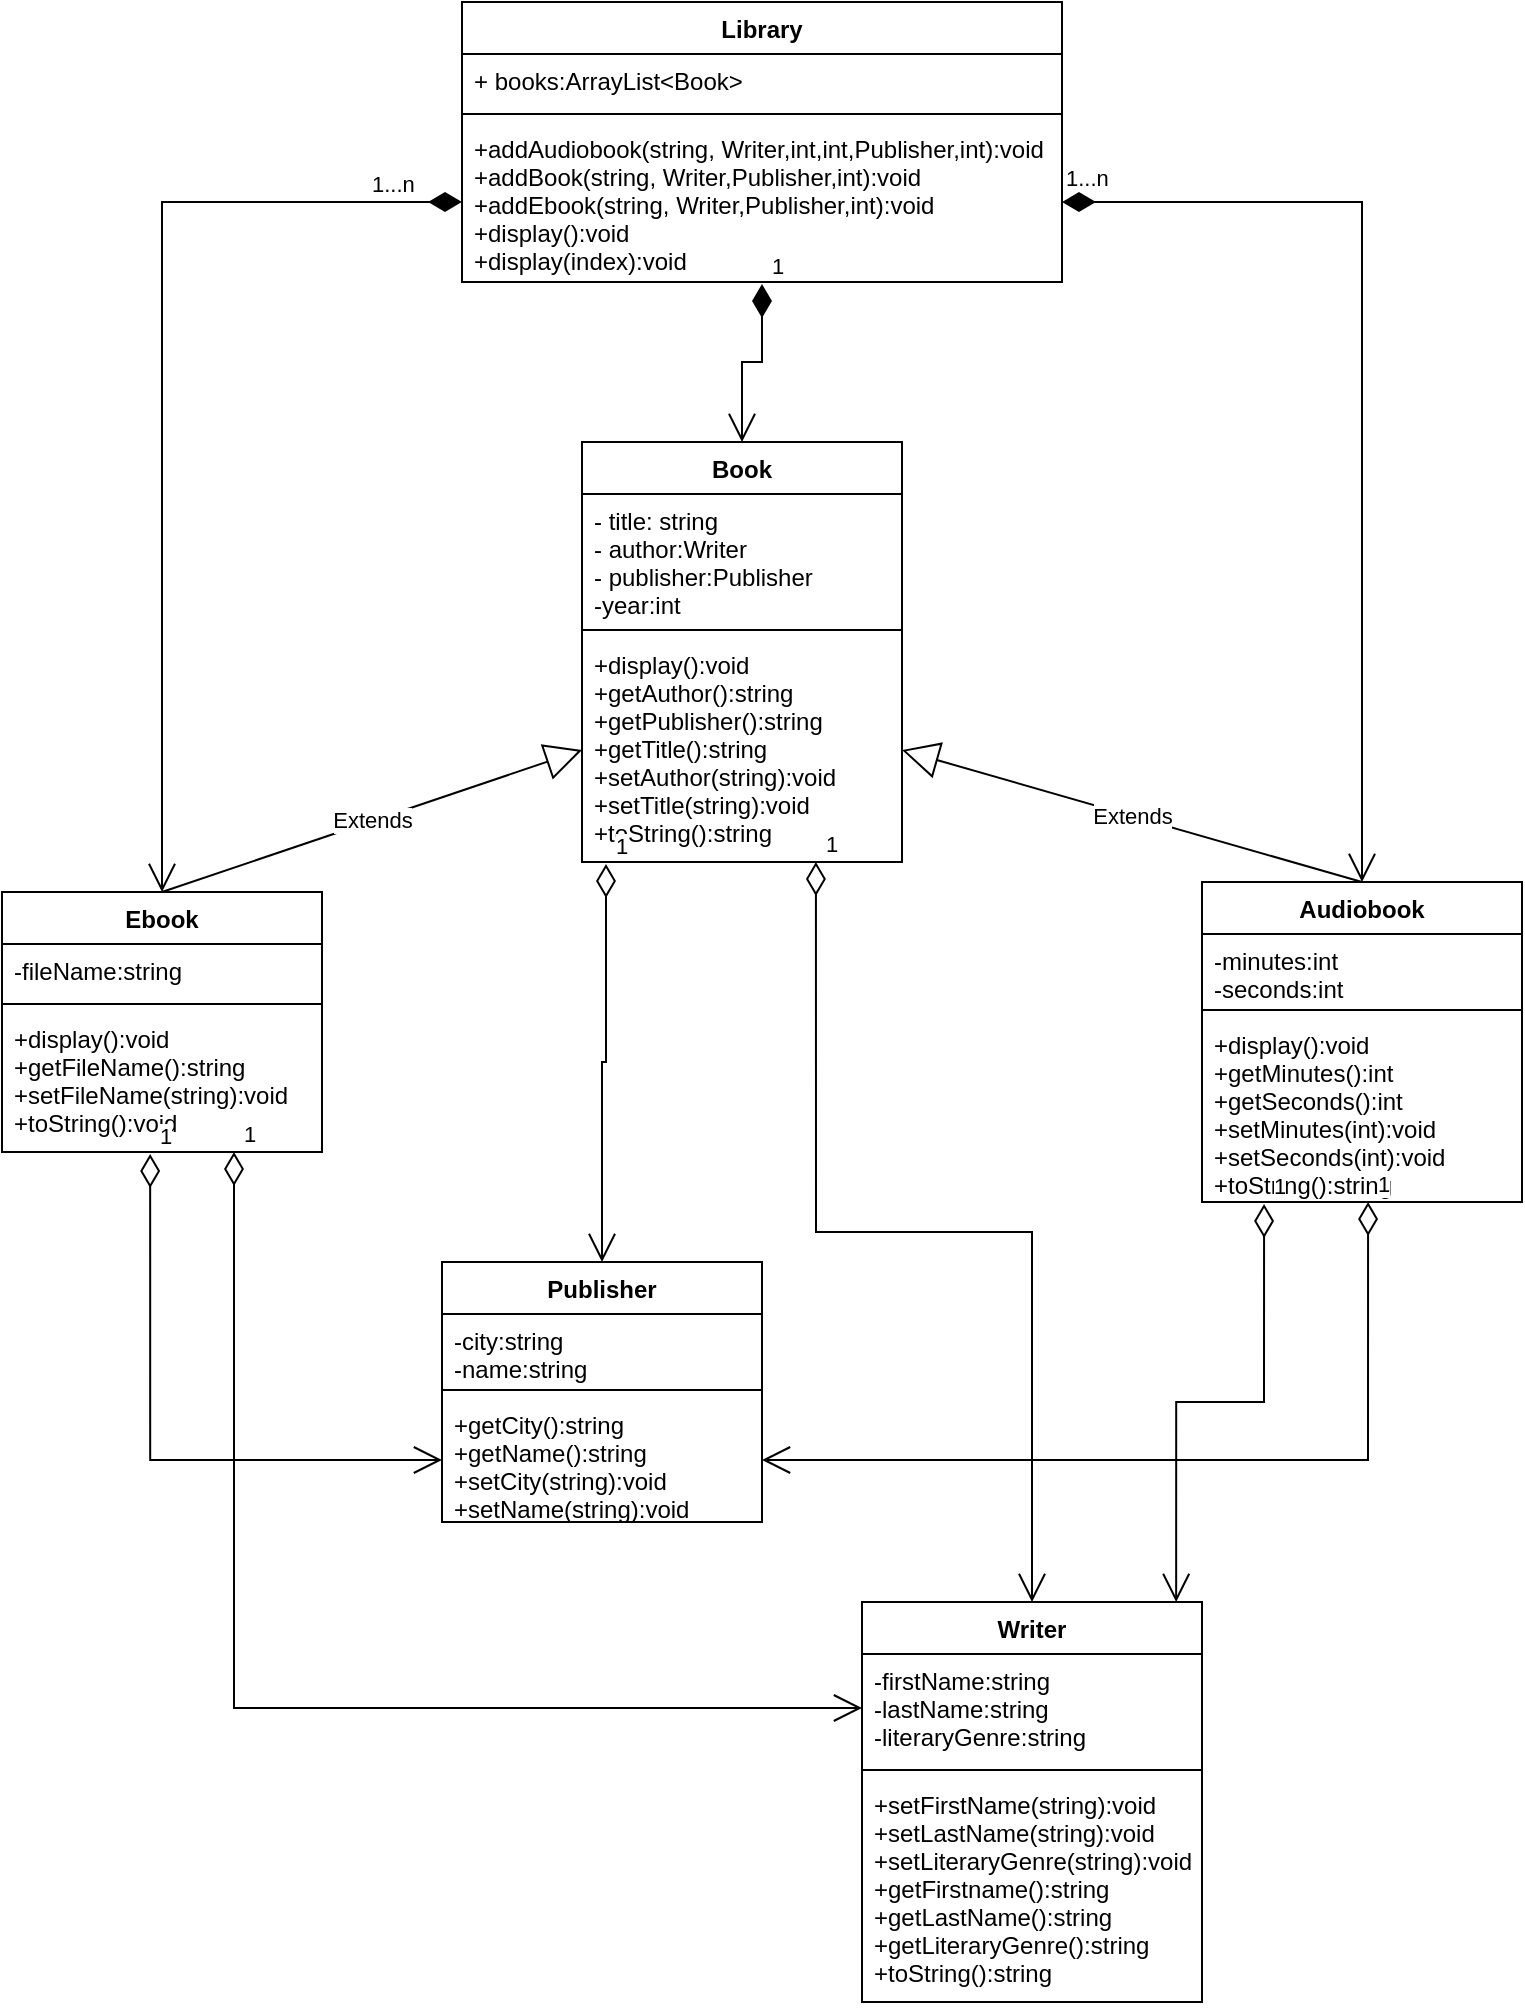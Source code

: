 <mxfile version="15.8.6" type="device"><diagram id="C5RBs43oDa-KdzZeNtuy" name="Page-1"><mxGraphModel dx="833" dy="678" grid="1" gridSize="10" guides="1" tooltips="1" connect="1" arrows="1" fold="1" page="1" pageScale="1" pageWidth="827" pageHeight="1169" math="0" shadow="0"><root><mxCell id="WIyWlLk6GJQsqaUBKTNV-0"/><mxCell id="WIyWlLk6GJQsqaUBKTNV-1" parent="WIyWlLk6GJQsqaUBKTNV-0"/><mxCell id="jxnIHzXuVNeyCeXRxgzC-0" value="Audiobook" style="swimlane;fontStyle=1;align=center;verticalAlign=top;childLayout=stackLayout;horizontal=1;startSize=26;horizontalStack=0;resizeParent=1;resizeParentMax=0;resizeLast=0;collapsible=1;marginBottom=0;" vertex="1" parent="WIyWlLk6GJQsqaUBKTNV-1"><mxGeometry x="660" y="450" width="160" height="160" as="geometry"/></mxCell><mxCell id="jxnIHzXuVNeyCeXRxgzC-1" value="-minutes:int&#10;-seconds:int" style="text;strokeColor=none;fillColor=none;align=left;verticalAlign=top;spacingLeft=4;spacingRight=4;overflow=hidden;rotatable=0;points=[[0,0.5],[1,0.5]];portConstraint=eastwest;" vertex="1" parent="jxnIHzXuVNeyCeXRxgzC-0"><mxGeometry y="26" width="160" height="34" as="geometry"/></mxCell><mxCell id="jxnIHzXuVNeyCeXRxgzC-2" value="" style="line;strokeWidth=1;fillColor=none;align=left;verticalAlign=middle;spacingTop=-1;spacingLeft=3;spacingRight=3;rotatable=0;labelPosition=right;points=[];portConstraint=eastwest;" vertex="1" parent="jxnIHzXuVNeyCeXRxgzC-0"><mxGeometry y="60" width="160" height="8" as="geometry"/></mxCell><mxCell id="jxnIHzXuVNeyCeXRxgzC-3" value="+display():void&#10;+getMinutes():int&#10;+getSeconds():int&#10;+setMinutes(int):void&#10;+setSeconds(int):void&#10;+toString():string" style="text;strokeColor=none;fillColor=none;align=left;verticalAlign=top;spacingLeft=4;spacingRight=4;overflow=hidden;rotatable=0;points=[[0,0.5],[1,0.5]];portConstraint=eastwest;" vertex="1" parent="jxnIHzXuVNeyCeXRxgzC-0"><mxGeometry y="68" width="160" height="92" as="geometry"/></mxCell><mxCell id="jxnIHzXuVNeyCeXRxgzC-4" value="Publisher" style="swimlane;fontStyle=1;align=center;verticalAlign=top;childLayout=stackLayout;horizontal=1;startSize=26;horizontalStack=0;resizeParent=1;resizeParentMax=0;resizeLast=0;collapsible=1;marginBottom=0;" vertex="1" parent="WIyWlLk6GJQsqaUBKTNV-1"><mxGeometry x="280" y="640" width="160" height="130" as="geometry"/></mxCell><mxCell id="jxnIHzXuVNeyCeXRxgzC-5" value="-city:string&#10;-name:string" style="text;strokeColor=none;fillColor=none;align=left;verticalAlign=top;spacingLeft=4;spacingRight=4;overflow=hidden;rotatable=0;points=[[0,0.5],[1,0.5]];portConstraint=eastwest;" vertex="1" parent="jxnIHzXuVNeyCeXRxgzC-4"><mxGeometry y="26" width="160" height="34" as="geometry"/></mxCell><mxCell id="jxnIHzXuVNeyCeXRxgzC-6" value="" style="line;strokeWidth=1;fillColor=none;align=left;verticalAlign=middle;spacingTop=-1;spacingLeft=3;spacingRight=3;rotatable=0;labelPosition=right;points=[];portConstraint=eastwest;" vertex="1" parent="jxnIHzXuVNeyCeXRxgzC-4"><mxGeometry y="60" width="160" height="8" as="geometry"/></mxCell><mxCell id="jxnIHzXuVNeyCeXRxgzC-7" value="+getCity():string&#10;+getName():string&#10;+setCity(string):void&#10;+setName(string):void" style="text;strokeColor=none;fillColor=none;align=left;verticalAlign=top;spacingLeft=4;spacingRight=4;overflow=hidden;rotatable=0;points=[[0,0.5],[1,0.5]];portConstraint=eastwest;" vertex="1" parent="jxnIHzXuVNeyCeXRxgzC-4"><mxGeometry y="68" width="160" height="62" as="geometry"/></mxCell><mxCell id="jxnIHzXuVNeyCeXRxgzC-8" value="Ebook" style="swimlane;fontStyle=1;align=center;verticalAlign=top;childLayout=stackLayout;horizontal=1;startSize=26;horizontalStack=0;resizeParent=1;resizeParentMax=0;resizeLast=0;collapsible=1;marginBottom=0;" vertex="1" parent="WIyWlLk6GJQsqaUBKTNV-1"><mxGeometry x="60" y="455" width="160" height="130" as="geometry"/></mxCell><mxCell id="jxnIHzXuVNeyCeXRxgzC-9" value="-fileName:string" style="text;strokeColor=none;fillColor=none;align=left;verticalAlign=top;spacingLeft=4;spacingRight=4;overflow=hidden;rotatable=0;points=[[0,0.5],[1,0.5]];portConstraint=eastwest;" vertex="1" parent="jxnIHzXuVNeyCeXRxgzC-8"><mxGeometry y="26" width="160" height="26" as="geometry"/></mxCell><mxCell id="jxnIHzXuVNeyCeXRxgzC-10" value="" style="line;strokeWidth=1;fillColor=none;align=left;verticalAlign=middle;spacingTop=-1;spacingLeft=3;spacingRight=3;rotatable=0;labelPosition=right;points=[];portConstraint=eastwest;" vertex="1" parent="jxnIHzXuVNeyCeXRxgzC-8"><mxGeometry y="52" width="160" height="8" as="geometry"/></mxCell><mxCell id="jxnIHzXuVNeyCeXRxgzC-11" value="+display():void&#10;+getFileName():string&#10;+setFileName(string):void&#10;+toString():void" style="text;strokeColor=none;fillColor=none;align=left;verticalAlign=top;spacingLeft=4;spacingRight=4;overflow=hidden;rotatable=0;points=[[0,0.5],[1,0.5]];portConstraint=eastwest;" vertex="1" parent="jxnIHzXuVNeyCeXRxgzC-8"><mxGeometry y="60" width="160" height="70" as="geometry"/></mxCell><mxCell id="jxnIHzXuVNeyCeXRxgzC-12" value="Book" style="swimlane;fontStyle=1;align=center;verticalAlign=top;childLayout=stackLayout;horizontal=1;startSize=26;horizontalStack=0;resizeParent=1;resizeParentMax=0;resizeLast=0;collapsible=1;marginBottom=0;" vertex="1" parent="WIyWlLk6GJQsqaUBKTNV-1"><mxGeometry x="350" y="230" width="160" height="210" as="geometry"/></mxCell><mxCell id="jxnIHzXuVNeyCeXRxgzC-13" value="- title: string&#10;- author:Writer&#10;- publisher:Publisher&#10;-year:int" style="text;strokeColor=none;fillColor=none;align=left;verticalAlign=top;spacingLeft=4;spacingRight=4;overflow=hidden;rotatable=0;points=[[0,0.5],[1,0.5]];portConstraint=eastwest;" vertex="1" parent="jxnIHzXuVNeyCeXRxgzC-12"><mxGeometry y="26" width="160" height="64" as="geometry"/></mxCell><mxCell id="jxnIHzXuVNeyCeXRxgzC-14" value="" style="line;strokeWidth=1;fillColor=none;align=left;verticalAlign=middle;spacingTop=-1;spacingLeft=3;spacingRight=3;rotatable=0;labelPosition=right;points=[];portConstraint=eastwest;" vertex="1" parent="jxnIHzXuVNeyCeXRxgzC-12"><mxGeometry y="90" width="160" height="8" as="geometry"/></mxCell><mxCell id="jxnIHzXuVNeyCeXRxgzC-15" value="+display():void&#10;+getAuthor():string&#10;+getPublisher():string&#10;+getTitle():string&#10;+setAuthor(string):void&#10;+setTitle(string):void&#10;+toString():string" style="text;strokeColor=none;fillColor=none;align=left;verticalAlign=top;spacingLeft=4;spacingRight=4;overflow=hidden;rotatable=0;points=[[0,0.5],[1,0.5]];portConstraint=eastwest;" vertex="1" parent="jxnIHzXuVNeyCeXRxgzC-12"><mxGeometry y="98" width="160" height="112" as="geometry"/></mxCell><mxCell id="jxnIHzXuVNeyCeXRxgzC-21" value="Library" style="swimlane;fontStyle=1;align=center;verticalAlign=top;childLayout=stackLayout;horizontal=1;startSize=26;horizontalStack=0;resizeParent=1;resizeParentMax=0;resizeLast=0;collapsible=1;marginBottom=0;" vertex="1" parent="WIyWlLk6GJQsqaUBKTNV-1"><mxGeometry x="290" y="10" width="300" height="140" as="geometry"/></mxCell><mxCell id="jxnIHzXuVNeyCeXRxgzC-22" value="+ books:ArrayList&lt;Book&gt;" style="text;strokeColor=none;fillColor=none;align=left;verticalAlign=top;spacingLeft=4;spacingRight=4;overflow=hidden;rotatable=0;points=[[0,0.5],[1,0.5]];portConstraint=eastwest;" vertex="1" parent="jxnIHzXuVNeyCeXRxgzC-21"><mxGeometry y="26" width="300" height="26" as="geometry"/></mxCell><mxCell id="jxnIHzXuVNeyCeXRxgzC-23" value="" style="line;strokeWidth=1;fillColor=none;align=left;verticalAlign=middle;spacingTop=-1;spacingLeft=3;spacingRight=3;rotatable=0;labelPosition=right;points=[];portConstraint=eastwest;" vertex="1" parent="jxnIHzXuVNeyCeXRxgzC-21"><mxGeometry y="52" width="300" height="8" as="geometry"/></mxCell><mxCell id="jxnIHzXuVNeyCeXRxgzC-24" value="+addAudiobook(string, Writer,int,int,Publisher,int):void&#10;+addBook(string, Writer,Publisher,int):void&#10;+addEbook(string, Writer,Publisher,int):void&#10;+display():void&#10;+display(index):void" style="text;strokeColor=none;fillColor=none;align=left;verticalAlign=top;spacingLeft=4;spacingRight=4;overflow=hidden;rotatable=0;points=[[0,0.5],[1,0.5]];portConstraint=eastwest;" vertex="1" parent="jxnIHzXuVNeyCeXRxgzC-21"><mxGeometry y="60" width="300" height="80" as="geometry"/></mxCell><mxCell id="jxnIHzXuVNeyCeXRxgzC-25" value="1...n" style="endArrow=open;html=1;endSize=12;startArrow=diamondThin;startSize=14;startFill=1;edgeStyle=orthogonalEdgeStyle;align=left;verticalAlign=bottom;rounded=0;exitX=0;exitY=0.5;exitDx=0;exitDy=0;entryX=0.5;entryY=0;entryDx=0;entryDy=0;" edge="1" parent="WIyWlLk6GJQsqaUBKTNV-1" source="jxnIHzXuVNeyCeXRxgzC-24" target="jxnIHzXuVNeyCeXRxgzC-8"><mxGeometry x="-0.809" relative="1" as="geometry"><mxPoint x="90" y="89.5" as="sourcePoint"/><mxPoint x="120" y="360" as="targetPoint"/><mxPoint as="offset"/></mxGeometry></mxCell><mxCell id="jxnIHzXuVNeyCeXRxgzC-26" value="1...n" style="endArrow=open;html=1;endSize=12;startArrow=diamondThin;startSize=14;startFill=1;edgeStyle=orthogonalEdgeStyle;align=left;verticalAlign=bottom;rounded=0;exitX=1;exitY=0.5;exitDx=0;exitDy=0;entryX=0.5;entryY=0;entryDx=0;entryDy=0;" edge="1" parent="WIyWlLk6GJQsqaUBKTNV-1" source="jxnIHzXuVNeyCeXRxgzC-24" target="jxnIHzXuVNeyCeXRxgzC-0"><mxGeometry x="-1" y="3" relative="1" as="geometry"><mxPoint x="90" y="150" as="sourcePoint"/><mxPoint x="250" y="150" as="targetPoint"/></mxGeometry></mxCell><mxCell id="jxnIHzXuVNeyCeXRxgzC-27" value="1" style="endArrow=open;html=1;endSize=12;startArrow=diamondThin;startSize=14;startFill=1;edgeStyle=orthogonalEdgeStyle;align=left;verticalAlign=bottom;rounded=0;exitX=0.5;exitY=1.013;exitDx=0;exitDy=0;exitPerimeter=0;entryX=0.5;entryY=0;entryDx=0;entryDy=0;" edge="1" parent="WIyWlLk6GJQsqaUBKTNV-1" source="jxnIHzXuVNeyCeXRxgzC-24" target="jxnIHzXuVNeyCeXRxgzC-12"><mxGeometry x="-1" y="3" relative="1" as="geometry"><mxPoint x="90" y="200" as="sourcePoint"/><mxPoint x="250" y="200" as="targetPoint"/></mxGeometry></mxCell><mxCell id="jxnIHzXuVNeyCeXRxgzC-34" value="Extends" style="endArrow=block;endSize=16;endFill=0;html=1;rounded=0;exitX=0.5;exitY=0;exitDx=0;exitDy=0;entryX=1;entryY=0.5;entryDx=0;entryDy=0;" edge="1" parent="WIyWlLk6GJQsqaUBKTNV-1" source="jxnIHzXuVNeyCeXRxgzC-0" target="jxnIHzXuVNeyCeXRxgzC-15"><mxGeometry width="160" relative="1" as="geometry"><mxPoint x="150" y="540" as="sourcePoint"/><mxPoint x="310" y="540" as="targetPoint"/></mxGeometry></mxCell><mxCell id="jxnIHzXuVNeyCeXRxgzC-35" value="Extends" style="endArrow=block;endSize=16;endFill=0;html=1;rounded=0;exitX=0.5;exitY=0;exitDx=0;exitDy=0;entryX=0;entryY=0.5;entryDx=0;entryDy=0;" edge="1" parent="WIyWlLk6GJQsqaUBKTNV-1" source="jxnIHzXuVNeyCeXRxgzC-8" target="jxnIHzXuVNeyCeXRxgzC-15"><mxGeometry width="160" relative="1" as="geometry"><mxPoint x="150" y="584" as="sourcePoint"/><mxPoint x="310" y="584" as="targetPoint"/></mxGeometry></mxCell><mxCell id="jxnIHzXuVNeyCeXRxgzC-37" value="1" style="endArrow=open;html=1;endSize=12;startArrow=diamondThin;startSize=14;startFill=0;edgeStyle=orthogonalEdgeStyle;align=left;verticalAlign=bottom;rounded=0;exitX=0.519;exitY=1;exitDx=0;exitDy=0;exitPerimeter=0;entryX=1;entryY=0.5;entryDx=0;entryDy=0;" edge="1" parent="WIyWlLk6GJQsqaUBKTNV-1" source="jxnIHzXuVNeyCeXRxgzC-3" target="jxnIHzXuVNeyCeXRxgzC-7"><mxGeometry x="-1" y="3" relative="1" as="geometry"><mxPoint x="560" y="770" as="sourcePoint"/><mxPoint x="570" y="710" as="targetPoint"/></mxGeometry></mxCell><mxCell id="jxnIHzXuVNeyCeXRxgzC-38" value="1" style="endArrow=open;html=1;endSize=12;startArrow=diamondThin;startSize=14;startFill=0;edgeStyle=orthogonalEdgeStyle;align=left;verticalAlign=bottom;rounded=0;exitX=0.463;exitY=1.014;exitDx=0;exitDy=0;exitPerimeter=0;entryX=0;entryY=0.5;entryDx=0;entryDy=0;" edge="1" parent="WIyWlLk6GJQsqaUBKTNV-1" source="jxnIHzXuVNeyCeXRxgzC-11" target="jxnIHzXuVNeyCeXRxgzC-7"><mxGeometry x="-1" y="3" relative="1" as="geometry"><mxPoint x="170" y="680" as="sourcePoint"/><mxPoint x="330" y="680" as="targetPoint"/></mxGeometry></mxCell><mxCell id="jxnIHzXuVNeyCeXRxgzC-39" value="1" style="endArrow=open;html=1;endSize=12;startArrow=diamondThin;startSize=14;startFill=0;edgeStyle=orthogonalEdgeStyle;align=left;verticalAlign=bottom;rounded=0;entryX=0.5;entryY=0;entryDx=0;entryDy=0;exitX=0.075;exitY=1.009;exitDx=0;exitDy=0;exitPerimeter=0;" edge="1" parent="WIyWlLk6GJQsqaUBKTNV-1" source="jxnIHzXuVNeyCeXRxgzC-15" target="jxnIHzXuVNeyCeXRxgzC-4"><mxGeometry x="-1" y="3" relative="1" as="geometry"><mxPoint x="410" y="529.5" as="sourcePoint"/><mxPoint x="570" y="529.5" as="targetPoint"/></mxGeometry></mxCell><mxCell id="jxnIHzXuVNeyCeXRxgzC-40" value="Writer" style="swimlane;fontStyle=1;align=center;verticalAlign=top;childLayout=stackLayout;horizontal=1;startSize=26;horizontalStack=0;resizeParent=1;resizeParentMax=0;resizeLast=0;collapsible=1;marginBottom=0;" vertex="1" parent="WIyWlLk6GJQsqaUBKTNV-1"><mxGeometry x="490" y="810" width="170" height="200" as="geometry"/></mxCell><mxCell id="jxnIHzXuVNeyCeXRxgzC-41" value="-firstName:string&#10;-lastName:string&#10;-literaryGenre:string" style="text;strokeColor=none;fillColor=none;align=left;verticalAlign=top;spacingLeft=4;spacingRight=4;overflow=hidden;rotatable=0;points=[[0,0.5],[1,0.5]];portConstraint=eastwest;" vertex="1" parent="jxnIHzXuVNeyCeXRxgzC-40"><mxGeometry y="26" width="170" height="54" as="geometry"/></mxCell><mxCell id="jxnIHzXuVNeyCeXRxgzC-42" value="" style="line;strokeWidth=1;fillColor=none;align=left;verticalAlign=middle;spacingTop=-1;spacingLeft=3;spacingRight=3;rotatable=0;labelPosition=right;points=[];portConstraint=eastwest;" vertex="1" parent="jxnIHzXuVNeyCeXRxgzC-40"><mxGeometry y="80" width="170" height="8" as="geometry"/></mxCell><mxCell id="jxnIHzXuVNeyCeXRxgzC-43" value="+setFirstName(string):void&#10;+setLastName(string):void&#10;+setLiteraryGenre(string):void&#10;+getFirstname():string&#10;+getLastName():string&#10;+getLiteraryGenre():string&#10;+toString():string" style="text;strokeColor=none;fillColor=none;align=left;verticalAlign=top;spacingLeft=4;spacingRight=4;overflow=hidden;rotatable=0;points=[[0,0.5],[1,0.5]];portConstraint=eastwest;" vertex="1" parent="jxnIHzXuVNeyCeXRxgzC-40"><mxGeometry y="88" width="170" height="112" as="geometry"/></mxCell><mxCell id="jxnIHzXuVNeyCeXRxgzC-44" value="1" style="endArrow=open;html=1;endSize=12;startArrow=diamondThin;startSize=14;startFill=0;edgeStyle=orthogonalEdgeStyle;align=left;verticalAlign=bottom;rounded=0;exitX=0.731;exitY=1;exitDx=0;exitDy=0;entryX=0.5;entryY=0;entryDx=0;entryDy=0;exitPerimeter=0;" edge="1" parent="WIyWlLk6GJQsqaUBKTNV-1" source="jxnIHzXuVNeyCeXRxgzC-15" target="jxnIHzXuVNeyCeXRxgzC-40"><mxGeometry x="-1" y="3" relative="1" as="geometry"><mxPoint x="540" y="380" as="sourcePoint"/><mxPoint x="700" y="380" as="targetPoint"/></mxGeometry></mxCell><mxCell id="jxnIHzXuVNeyCeXRxgzC-46" value="1" style="endArrow=open;html=1;endSize=12;startArrow=diamondThin;startSize=14;startFill=0;edgeStyle=orthogonalEdgeStyle;align=left;verticalAlign=bottom;rounded=0;exitX=0.194;exitY=1.011;exitDx=0;exitDy=0;exitPerimeter=0;entryX=0.924;entryY=0;entryDx=0;entryDy=0;entryPerimeter=0;" edge="1" parent="WIyWlLk6GJQsqaUBKTNV-1" source="jxnIHzXuVNeyCeXRxgzC-3" target="jxnIHzXuVNeyCeXRxgzC-40"><mxGeometry x="-1" y="3" relative="1" as="geometry"><mxPoint x="330" y="570" as="sourcePoint"/><mxPoint x="490" y="570" as="targetPoint"/></mxGeometry></mxCell><mxCell id="jxnIHzXuVNeyCeXRxgzC-47" value="1" style="endArrow=open;html=1;endSize=12;startArrow=diamondThin;startSize=14;startFill=0;edgeStyle=orthogonalEdgeStyle;align=left;verticalAlign=bottom;rounded=0;exitX=0.725;exitY=1;exitDx=0;exitDy=0;exitPerimeter=0;entryX=0;entryY=0.5;entryDx=0;entryDy=0;" edge="1" parent="WIyWlLk6GJQsqaUBKTNV-1" source="jxnIHzXuVNeyCeXRxgzC-11" target="jxnIHzXuVNeyCeXRxgzC-41"><mxGeometry x="-1" y="3" relative="1" as="geometry"><mxPoint x="330" y="570" as="sourcePoint"/><mxPoint x="490" y="570" as="targetPoint"/></mxGeometry></mxCell></root></mxGraphModel></diagram></mxfile>